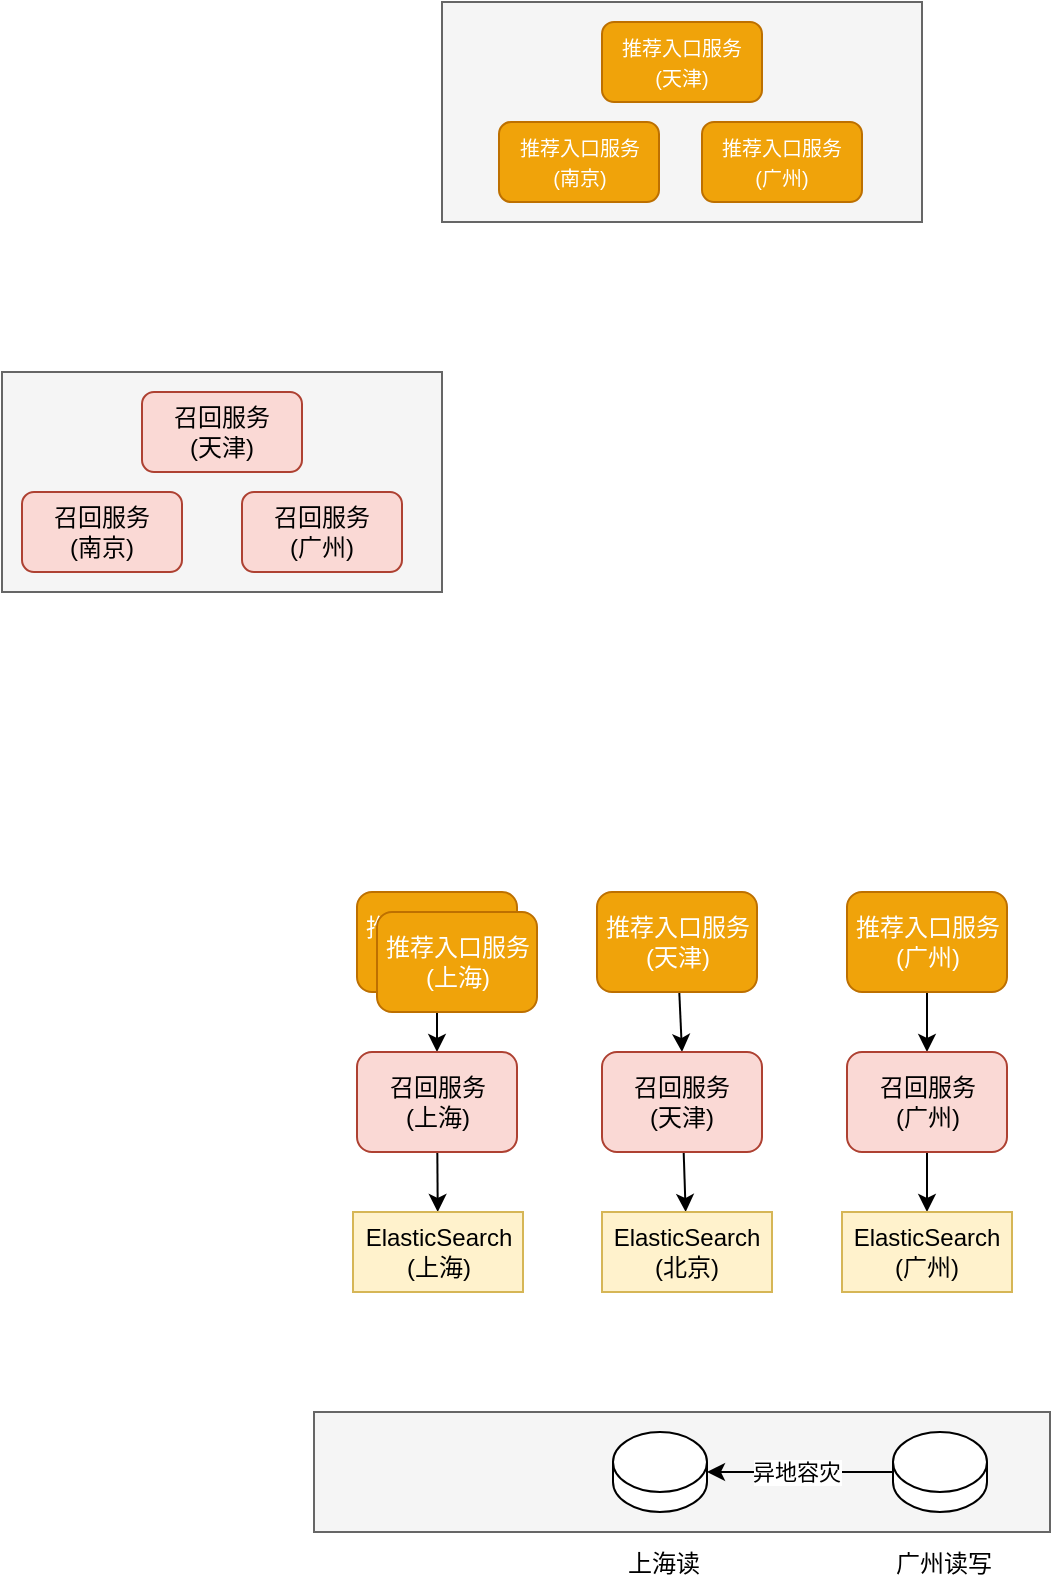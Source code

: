 <mxfile version="14.2.3" type="github">
  <diagram id="llfRjVhpYQk1pcsOZ_1C" name="Page-1">
    <mxGraphModel dx="1426" dy="803" grid="1" gridSize="10" guides="1" tooltips="1" connect="1" arrows="1" fold="1" page="1" pageScale="1" pageWidth="827" pageHeight="1169" math="0" shadow="0">
      <root>
        <mxCell id="0" />
        <mxCell id="1" parent="0" />
        <mxCell id="mrAVVWmBJjdgPhhAWUY1-35" value="" style="rounded=0;whiteSpace=wrap;html=1;fillColor=#f5f5f5;strokeColor=#666666;fontColor=#333333;" vertex="1" parent="1">
          <mxGeometry x="254" y="475" width="240" height="110" as="geometry" />
        </mxCell>
        <mxCell id="mrAVVWmBJjdgPhhAWUY1-21" value="" style="rounded=0;whiteSpace=wrap;html=1;fillColor=#f5f5f5;strokeColor=#666666;fontColor=#333333;" vertex="1" parent="1">
          <mxGeometry x="190" y="1180" width="368" height="60" as="geometry" />
        </mxCell>
        <mxCell id="mrAVVWmBJjdgPhhAWUY1-1" value="" style="edgeStyle=none;rounded=0;orthogonalLoop=1;jettySize=auto;html=1;entryX=0.5;entryY=0;entryDx=0;entryDy=0;" edge="1" parent="1" source="mrAVVWmBJjdgPhhAWUY1-2" target="mrAVVWmBJjdgPhhAWUY1-12">
          <mxGeometry relative="1" as="geometry" />
        </mxCell>
        <mxCell id="mrAVVWmBJjdgPhhAWUY1-2" value="推荐入口服务&lt;br&gt;(广州)" style="rounded=1;whiteSpace=wrap;html=1;fillColor=#f0a30a;strokeColor=#BD7000;fontColor=#ffffff;" vertex="1" parent="1">
          <mxGeometry x="456.5" y="920" width="80" height="50" as="geometry" />
        </mxCell>
        <mxCell id="mrAVVWmBJjdgPhhAWUY1-3" value="" style="edgeStyle=none;rounded=0;orthogonalLoop=1;jettySize=auto;html=1;entryX=0.5;entryY=0;entryDx=0;entryDy=0;" edge="1" parent="1" source="mrAVVWmBJjdgPhhAWUY1-4" target="mrAVVWmBJjdgPhhAWUY1-10">
          <mxGeometry relative="1" as="geometry" />
        </mxCell>
        <mxCell id="mrAVVWmBJjdgPhhAWUY1-4" value="推荐入口服务&lt;br&gt;(天津)" style="rounded=1;whiteSpace=wrap;html=1;fillColor=#f0a30a;strokeColor=#BD7000;fontColor=#ffffff;" vertex="1" parent="1">
          <mxGeometry x="331.5" y="920" width="80" height="50" as="geometry" />
        </mxCell>
        <mxCell id="mrAVVWmBJjdgPhhAWUY1-5" value="" style="edgeStyle=none;rounded=0;orthogonalLoop=1;jettySize=auto;html=1;entryX=0.5;entryY=0;entryDx=0;entryDy=0;" edge="1" parent="1" source="mrAVVWmBJjdgPhhAWUY1-6" target="mrAVVWmBJjdgPhhAWUY1-8">
          <mxGeometry relative="1" as="geometry" />
        </mxCell>
        <mxCell id="mrAVVWmBJjdgPhhAWUY1-6" value="推荐入口服务&lt;br&gt;(上海)" style="rounded=1;whiteSpace=wrap;html=1;fillColor=#f0a30a;strokeColor=#BD7000;fontColor=#ffffff;" vertex="1" parent="1">
          <mxGeometry x="211.5" y="920" width="80" height="50" as="geometry" />
        </mxCell>
        <mxCell id="mrAVVWmBJjdgPhhAWUY1-7" value="" style="edgeStyle=none;rounded=0;orthogonalLoop=1;jettySize=auto;html=1;" edge="1" parent="1" source="mrAVVWmBJjdgPhhAWUY1-8" target="mrAVVWmBJjdgPhhAWUY1-13">
          <mxGeometry relative="1" as="geometry" />
        </mxCell>
        <mxCell id="mrAVVWmBJjdgPhhAWUY1-8" value="召回服务&lt;br&gt;(上海)" style="rounded=1;whiteSpace=wrap;html=1;fillColor=#fad9d5;strokeColor=#ae4132;" vertex="1" parent="1">
          <mxGeometry x="211.5" y="1000" width="80" height="50" as="geometry" />
        </mxCell>
        <mxCell id="mrAVVWmBJjdgPhhAWUY1-9" value="" style="edgeStyle=none;rounded=0;orthogonalLoop=1;jettySize=auto;html=1;" edge="1" parent="1" source="mrAVVWmBJjdgPhhAWUY1-10" target="mrAVVWmBJjdgPhhAWUY1-14">
          <mxGeometry relative="1" as="geometry" />
        </mxCell>
        <mxCell id="mrAVVWmBJjdgPhhAWUY1-10" value="召回服务&lt;br&gt;(天津)" style="rounded=1;whiteSpace=wrap;html=1;fillColor=#fad9d5;strokeColor=#ae4132;" vertex="1" parent="1">
          <mxGeometry x="334" y="1000" width="80" height="50" as="geometry" />
        </mxCell>
        <mxCell id="mrAVVWmBJjdgPhhAWUY1-11" value="" style="edgeStyle=none;rounded=0;orthogonalLoop=1;jettySize=auto;html=1;" edge="1" parent="1" source="mrAVVWmBJjdgPhhAWUY1-12" target="mrAVVWmBJjdgPhhAWUY1-15">
          <mxGeometry relative="1" as="geometry" />
        </mxCell>
        <mxCell id="mrAVVWmBJjdgPhhAWUY1-12" value="召回服务&lt;br&gt;(广州)" style="rounded=1;whiteSpace=wrap;html=1;fillColor=#fad9d5;strokeColor=#ae4132;" vertex="1" parent="1">
          <mxGeometry x="456.5" y="1000" width="80" height="50" as="geometry" />
        </mxCell>
        <mxCell id="mrAVVWmBJjdgPhhAWUY1-13" value="ElasticSearch&lt;br&gt;(上海)" style="rounded=0;whiteSpace=wrap;html=1;fillColor=#fff2cc;strokeColor=#d6b656;" vertex="1" parent="1">
          <mxGeometry x="209.5" y="1080" width="85" height="40" as="geometry" />
        </mxCell>
        <mxCell id="mrAVVWmBJjdgPhhAWUY1-14" value="ElasticSearch&lt;br&gt;(北京)" style="rounded=0;whiteSpace=wrap;html=1;fillColor=#fff2cc;strokeColor=#d6b656;" vertex="1" parent="1">
          <mxGeometry x="334" y="1080" width="85" height="40" as="geometry" />
        </mxCell>
        <mxCell id="mrAVVWmBJjdgPhhAWUY1-15" value="ElasticSearch&lt;br&gt;(广州)" style="rounded=0;whiteSpace=wrap;html=1;fillColor=#fff2cc;strokeColor=#d6b656;" vertex="1" parent="1">
          <mxGeometry x="454" y="1080" width="85" height="40" as="geometry" />
        </mxCell>
        <mxCell id="mrAVVWmBJjdgPhhAWUY1-23" value="" style="edgeStyle=orthogonalEdgeStyle;rounded=0;orthogonalLoop=1;jettySize=auto;html=1;" edge="1" parent="1" source="mrAVVWmBJjdgPhhAWUY1-18" target="mrAVVWmBJjdgPhhAWUY1-22">
          <mxGeometry relative="1" as="geometry" />
        </mxCell>
        <mxCell id="mrAVVWmBJjdgPhhAWUY1-24" value="异地容灾" style="edgeLabel;html=1;align=center;verticalAlign=middle;resizable=0;points=[];" vertex="1" connectable="0" parent="mrAVVWmBJjdgPhhAWUY1-23">
          <mxGeometry x="0.054" y="4" relative="1" as="geometry">
            <mxPoint y="-4" as="offset" />
          </mxGeometry>
        </mxCell>
        <mxCell id="mrAVVWmBJjdgPhhAWUY1-18" value="" style="shape=cylinder3;whiteSpace=wrap;html=1;boundedLbl=1;backgroundOutline=1;size=15;" vertex="1" parent="1">
          <mxGeometry x="479.5" y="1190" width="47" height="40" as="geometry" />
        </mxCell>
        <mxCell id="mrAVVWmBJjdgPhhAWUY1-22" value="" style="shape=cylinder3;whiteSpace=wrap;html=1;boundedLbl=1;backgroundOutline=1;size=15;" vertex="1" parent="1">
          <mxGeometry x="339.5" y="1190" width="47" height="40" as="geometry" />
        </mxCell>
        <mxCell id="mrAVVWmBJjdgPhhAWUY1-25" value="广州读写" style="text;html=1;strokeColor=none;fillColor=none;align=center;verticalAlign=middle;whiteSpace=wrap;rounded=0;" vertex="1" parent="1">
          <mxGeometry x="479.5" y="1246" width="50" height="20" as="geometry" />
        </mxCell>
        <mxCell id="mrAVVWmBJjdgPhhAWUY1-26" value="上海读" style="text;html=1;strokeColor=none;fillColor=none;align=center;verticalAlign=middle;whiteSpace=wrap;rounded=0;" vertex="1" parent="1">
          <mxGeometry x="339.5" y="1246" width="50" height="20" as="geometry" />
        </mxCell>
        <mxCell id="mrAVVWmBJjdgPhhAWUY1-28" value="推荐入口服务&lt;br&gt;(上海)" style="rounded=1;whiteSpace=wrap;html=1;fillColor=#f0a30a;strokeColor=#BD7000;fontColor=#ffffff;" vertex="1" parent="1">
          <mxGeometry x="221.5" y="930" width="80" height="50" as="geometry" />
        </mxCell>
        <mxCell id="mrAVVWmBJjdgPhhAWUY1-31" value="&lt;font style=&quot;font-size: 10px&quot;&gt;推荐入口服务&lt;br&gt;(南京)&lt;/font&gt;" style="rounded=1;whiteSpace=wrap;html=1;fillColor=#f0a30a;strokeColor=#BD7000;fontColor=#ffffff;" vertex="1" parent="1">
          <mxGeometry x="282.5" y="535" width="80" height="40" as="geometry" />
        </mxCell>
        <mxCell id="mrAVVWmBJjdgPhhAWUY1-33" value="&lt;font style=&quot;font-size: 10px&quot;&gt;推荐入口服务&lt;br&gt;(广州)&lt;/font&gt;" style="rounded=1;whiteSpace=wrap;html=1;fillColor=#f0a30a;strokeColor=#BD7000;fontColor=#ffffff;" vertex="1" parent="1">
          <mxGeometry x="384" y="535" width="80" height="40" as="geometry" />
        </mxCell>
        <mxCell id="mrAVVWmBJjdgPhhAWUY1-34" value="&lt;font style=&quot;font-size: 10px&quot;&gt;推荐入口服务&lt;br&gt;(天津)&lt;/font&gt;" style="rounded=1;whiteSpace=wrap;html=1;fillColor=#f0a30a;strokeColor=#BD7000;fontColor=#ffffff;" vertex="1" parent="1">
          <mxGeometry x="334" y="485" width="80" height="40" as="geometry" />
        </mxCell>
        <mxCell id="mrAVVWmBJjdgPhhAWUY1-36" value="" style="rounded=0;whiteSpace=wrap;html=1;fillColor=#f5f5f5;strokeColor=#666666;fontColor=#333333;" vertex="1" parent="1">
          <mxGeometry x="34" y="660" width="220" height="110" as="geometry" />
        </mxCell>
        <mxCell id="mrAVVWmBJjdgPhhAWUY1-38" value="召回服务&lt;br&gt;(天津)" style="rounded=1;whiteSpace=wrap;html=1;fillColor=#fad9d5;strokeColor=#ae4132;" vertex="1" parent="1">
          <mxGeometry x="104" y="670" width="80" height="40" as="geometry" />
        </mxCell>
        <mxCell id="mrAVVWmBJjdgPhhAWUY1-41" value="召回服务&lt;br&gt;(南京)" style="rounded=1;whiteSpace=wrap;html=1;fillColor=#fad9d5;strokeColor=#ae4132;" vertex="1" parent="1">
          <mxGeometry x="44" y="720" width="80" height="40" as="geometry" />
        </mxCell>
        <mxCell id="mrAVVWmBJjdgPhhAWUY1-42" value="召回服务&lt;br&gt;(广州)" style="rounded=1;whiteSpace=wrap;html=1;fillColor=#fad9d5;strokeColor=#ae4132;" vertex="1" parent="1">
          <mxGeometry x="154" y="720" width="80" height="40" as="geometry" />
        </mxCell>
      </root>
    </mxGraphModel>
  </diagram>
</mxfile>
